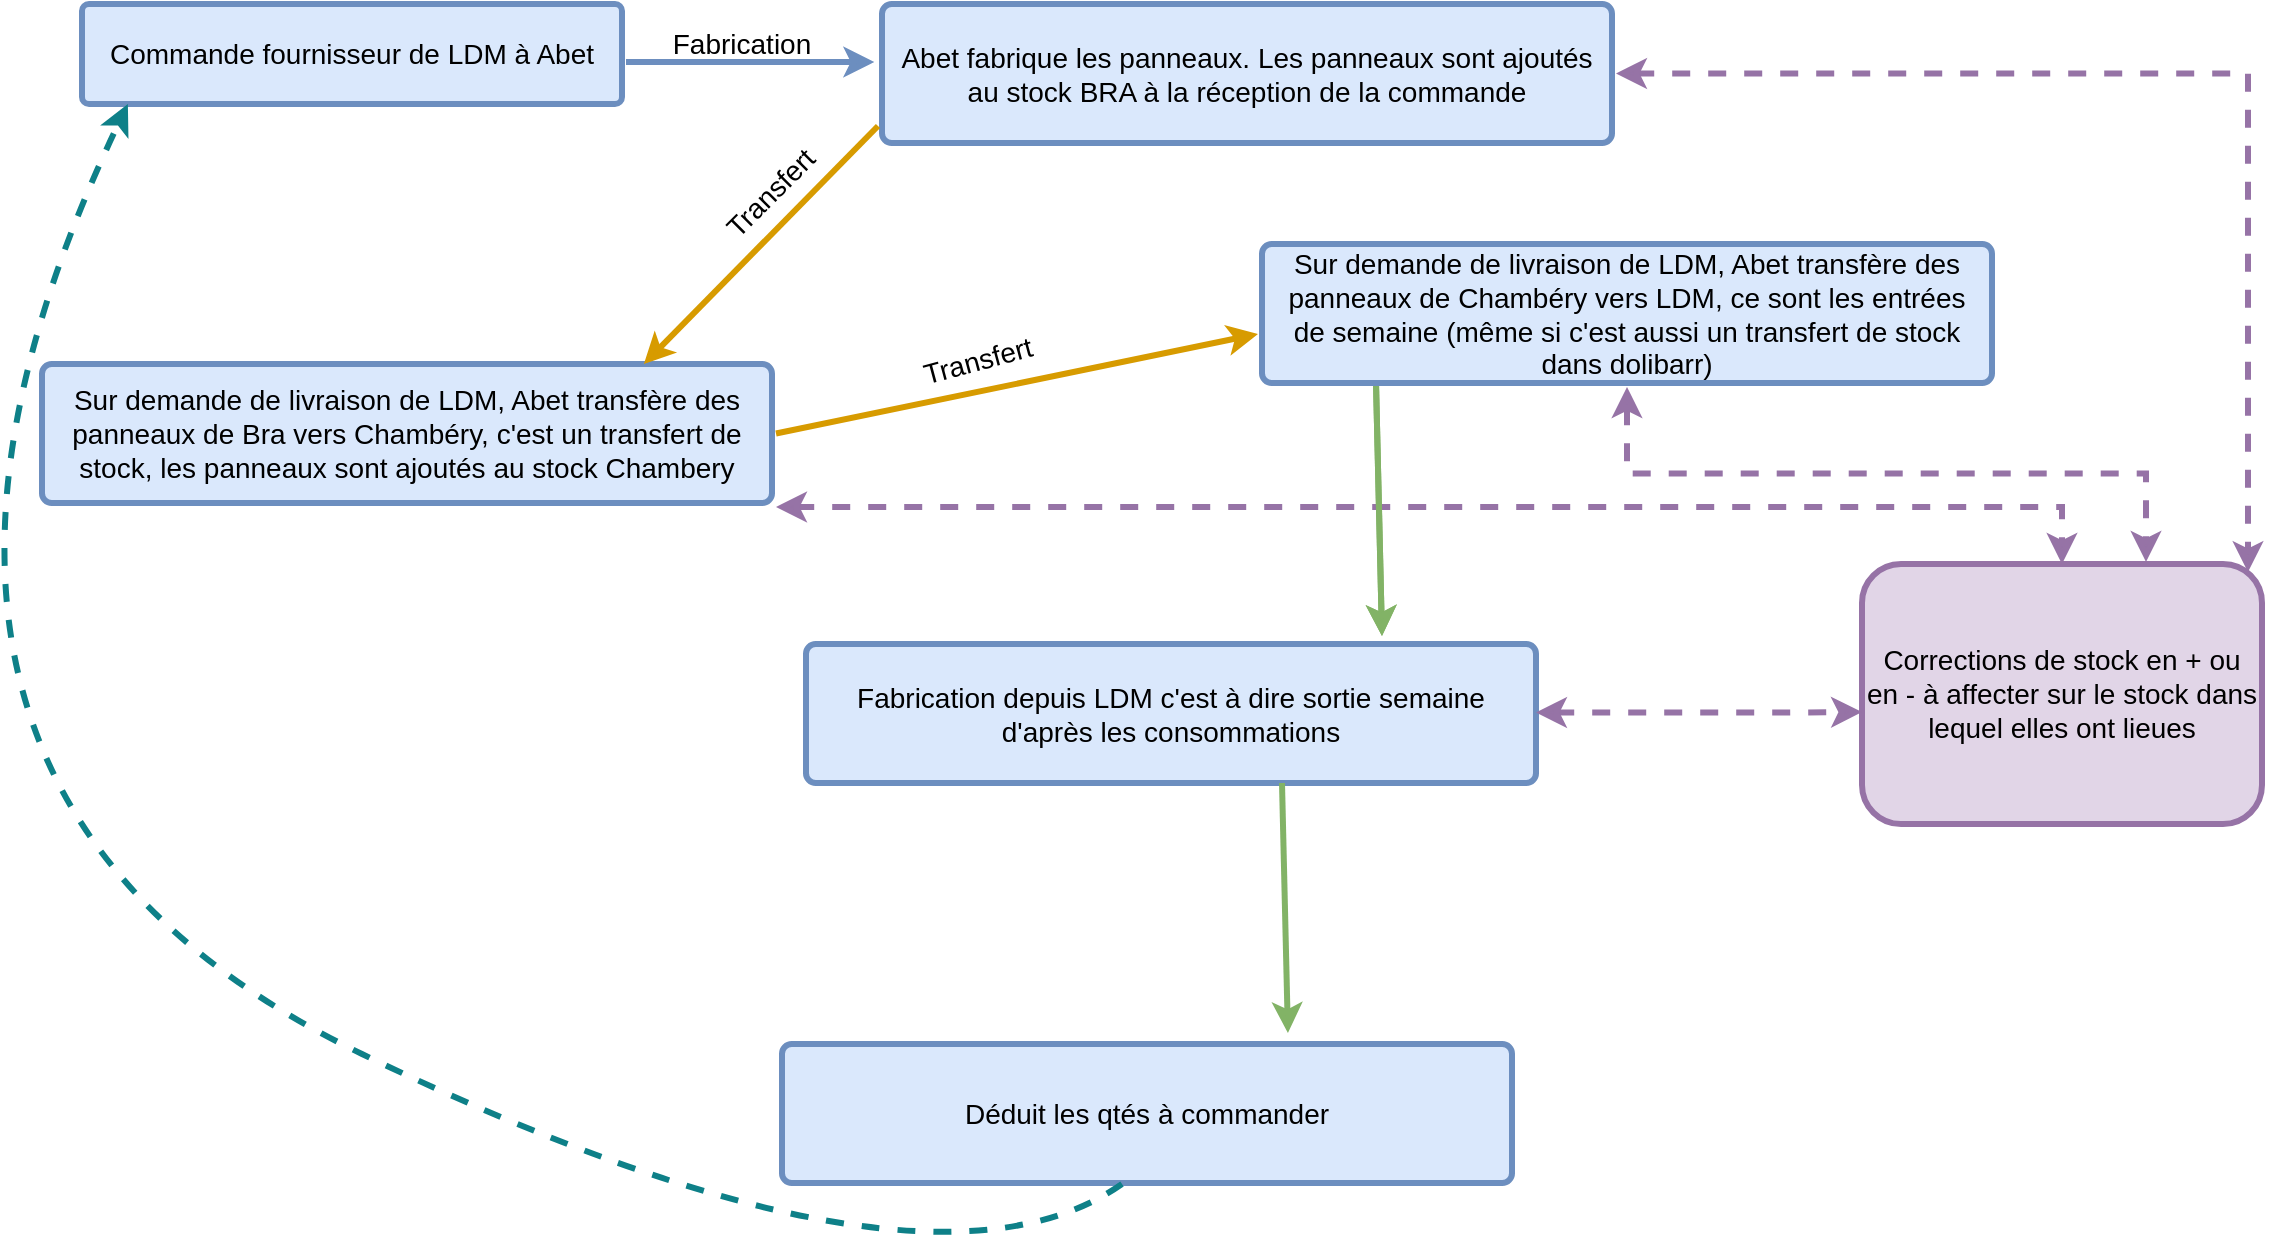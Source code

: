 <mxfile version="13.6.5" type="github">
  <diagram id="6a731a19-8d31-9384-78a2-239565b7b9f0" name="Page-1">
    <mxGraphModel dx="1422" dy="744" grid="1" gridSize="10" guides="1" tooltips="1" connect="1" arrows="1" fold="1" page="1" pageScale="1" pageWidth="1169" pageHeight="827" background="#ffffff" math="0" shadow="0">
      <root>
        <mxCell id="0" />
        <mxCell id="1" parent="0" />
        <mxCell id="Wn7-gFN3Ixt-Qx52Awr8-1805" style="edgeStyle=orthogonalEdgeStyle;rounded=0;orthogonalLoop=1;jettySize=auto;html=1;entryX=0.965;entryY=0.031;entryDx=0;entryDy=0;entryPerimeter=0;startArrow=classic;startFill=1;endArrow=classic;endFill=1;strokeWidth=3;fontSize=14;fillColor=#e1d5e7;strokeColor=#9673a6;dashed=1;" edge="1" parent="1" source="1764" target="Wn7-gFN3Ixt-Qx52Awr8-1792">
          <mxGeometry relative="1" as="geometry" />
        </mxCell>
        <mxCell id="1764" value="Abet fabrique les panneaux. Les panneaux sont ajoutés au stock BRA à la réception de la commande" style="rounded=1;whiteSpace=wrap;html=1;shadow=0;labelBackgroundColor=none;strokeColor=#6c8ebf;strokeWidth=3;fontFamily=Helvetica;fontSize=14;align=center;spacing=5;arcSize=7;perimeterSpacing=2;fillColor=#dae8fc;sketch=0;" parent="1" vertex="1">
          <mxGeometry x="440" y="40" width="365" height="69.5" as="geometry" />
        </mxCell>
        <mxCell id="1767" value="Commande fournisseur de LDM à Abet" style="rounded=1;whiteSpace=wrap;html=1;shadow=0;labelBackgroundColor=none;strokeColor=#6c8ebf;strokeWidth=3;fontFamily=Helvetica;fontSize=14;align=center;spacing=5;arcSize=7;perimeterSpacing=2;fillColor=#dae8fc;" parent="1" vertex="1">
          <mxGeometry x="40" y="40" width="270" height="50" as="geometry" />
        </mxCell>
        <mxCell id="1768" value="" style="edgeStyle=none;rounded=0;jumpStyle=none;html=1;shadow=0;labelBackgroundColor=none;startArrow=none;startFill=0;endArrow=classic;endFill=1;jettySize=auto;orthogonalLoop=1;strokeColor=#F08705;strokeWidth=3;fontFamily=Helvetica;fontSize=14;fontColor=#FFFFFF;spacing=5;entryX=0.5;entryY=1;entryDx=0;entryDy=0;" parent="1" source="1764" target="1764" edge="1">
          <mxGeometry relative="1" as="geometry" />
        </mxCell>
        <mxCell id="Wn7-gFN3Ixt-Qx52Awr8-1779" value="" style="endArrow=classic;html=1;entryX=-0.005;entryY=0.422;entryDx=0;entryDy=0;entryPerimeter=0;fillColor=#dae8fc;strokeColor=#6c8ebf;strokeWidth=3;" edge="1" parent="1" target="1764">
          <mxGeometry width="50" height="50" relative="1" as="geometry">
            <mxPoint x="312" y="69" as="sourcePoint" />
            <mxPoint x="560" y="150" as="targetPoint" />
          </mxGeometry>
        </mxCell>
        <mxCell id="Wn7-gFN3Ixt-Qx52Awr8-1807" style="edgeStyle=orthogonalEdgeStyle;rounded=0;orthogonalLoop=1;jettySize=auto;html=1;startArrow=classic;startFill=1;endArrow=classic;endFill=1;strokeWidth=3;fontSize=14;fillColor=#e1d5e7;strokeColor=#9673a6;exitX=1;exitY=1;exitDx=0;exitDy=0;dashed=1;" edge="1" parent="1" source="Wn7-gFN3Ixt-Qx52Awr8-1781" target="Wn7-gFN3Ixt-Qx52Awr8-1792">
          <mxGeometry relative="1" as="geometry">
            <mxPoint x="380" y="350" as="sourcePoint" />
          </mxGeometry>
        </mxCell>
        <mxCell id="Wn7-gFN3Ixt-Qx52Awr8-1781" value="Sur demande de livraison de LDM, Abet transfère des panneaux de Bra vers Chambéry, c&#39;est un transfert de stock, les panneaux sont ajoutés au stock Chambery" style="rounded=1;whiteSpace=wrap;html=1;shadow=0;labelBackgroundColor=none;strokeColor=#6c8ebf;strokeWidth=3;fontFamily=Helvetica;fontSize=14;align=center;spacing=5;arcSize=7;perimeterSpacing=2;fillColor=#dae8fc;" vertex="1" parent="1">
          <mxGeometry x="20" y="220" width="365" height="69.5" as="geometry" />
        </mxCell>
        <mxCell id="Wn7-gFN3Ixt-Qx52Awr8-1782" value="" style="endArrow=none;html=1;fillColor=#ffe6cc;strokeColor=#d79b00;strokeWidth=3;exitX=0.821;exitY=0.027;exitDx=0;exitDy=0;exitPerimeter=0;endFill=0;startArrow=classic;startFill=1;entryX=0;entryY=0.857;entryDx=0;entryDy=0;entryPerimeter=0;" edge="1" parent="1" source="Wn7-gFN3Ixt-Qx52Awr8-1781" target="1764">
          <mxGeometry width="50" height="50" relative="1" as="geometry">
            <mxPoint x="480" y="170" as="sourcePoint" />
            <mxPoint x="500" y="110" as="targetPoint" />
          </mxGeometry>
        </mxCell>
        <mxCell id="Wn7-gFN3Ixt-Qx52Awr8-1806" style="edgeStyle=orthogonalEdgeStyle;rounded=0;orthogonalLoop=1;jettySize=auto;html=1;entryX=0.71;entryY=-0.008;entryDx=0;entryDy=0;entryPerimeter=0;startArrow=classic;startFill=1;endArrow=classic;endFill=1;strokeWidth=3;fontSize=14;fillColor=#e1d5e7;strokeColor=#9673a6;dashed=1;" edge="1" parent="1" source="Wn7-gFN3Ixt-Qx52Awr8-1783" target="Wn7-gFN3Ixt-Qx52Awr8-1792">
          <mxGeometry relative="1" as="geometry" />
        </mxCell>
        <mxCell id="Wn7-gFN3Ixt-Qx52Awr8-1783" value="Sur demande de livraison de LDM, Abet transfère des panneaux de Chambéry vers LDM, ce sont les entrées de semaine (même si c&#39;est aussi un transfert de stock dans dolibarr)" style="rounded=1;whiteSpace=wrap;html=1;shadow=0;labelBackgroundColor=none;strokeColor=#6c8ebf;strokeWidth=3;fontFamily=Helvetica;fontSize=14;align=center;spacing=5;arcSize=7;perimeterSpacing=2;fillColor=#dae8fc;" vertex="1" parent="1">
          <mxGeometry x="630" y="160" width="365" height="69.5" as="geometry" />
        </mxCell>
        <mxCell id="Wn7-gFN3Ixt-Qx52Awr8-1784" value="" style="endArrow=classic;html=1;entryX=0;entryY=0.639;entryDx=0;entryDy=0;entryPerimeter=0;fillColor=#ffe6cc;strokeColor=#d79b00;strokeWidth=3;exitX=1;exitY=0.5;exitDx=0;exitDy=0;" edge="1" parent="1" source="Wn7-gFN3Ixt-Qx52Awr8-1781" target="Wn7-gFN3Ixt-Qx52Awr8-1783">
          <mxGeometry width="50" height="50" relative="1" as="geometry">
            <mxPoint x="405" y="204.25" as="sourcePoint" />
            <mxPoint x="529.155" y="204.267" as="targetPoint" />
          </mxGeometry>
        </mxCell>
        <mxCell id="Wn7-gFN3Ixt-Qx52Awr8-1786" value="&lt;div&gt;Transfert&lt;/div&gt;&lt;div&gt;&lt;br&gt;&lt;/div&gt;" style="text;html=1;strokeColor=none;fillColor=none;align=center;verticalAlign=middle;whiteSpace=wrap;rounded=0;shadow=0;fontSize=14;rotation=-15;" vertex="1" parent="1">
          <mxGeometry x="470" y="215.5" width="40" height="20" as="geometry" />
        </mxCell>
        <mxCell id="Wn7-gFN3Ixt-Qx52Awr8-1788" value="Fabrication" style="text;html=1;strokeColor=none;fillColor=none;align=center;verticalAlign=middle;whiteSpace=wrap;rounded=0;shadow=0;fontSize=14;" vertex="1" parent="1">
          <mxGeometry x="350" y="50" width="40" height="20" as="geometry" />
        </mxCell>
        <mxCell id="Wn7-gFN3Ixt-Qx52Awr8-1789" value="&lt;div&gt;Transfert&lt;/div&gt;&lt;div&gt;&lt;br&gt;&lt;/div&gt;" style="text;html=1;strokeColor=none;fillColor=none;align=center;verticalAlign=middle;whiteSpace=wrap;rounded=0;shadow=0;fontSize=14;rotation=-45;" vertex="1" parent="1">
          <mxGeometry x="370" y="130" width="40" height="20" as="geometry" />
        </mxCell>
        <mxCell id="Wn7-gFN3Ixt-Qx52Awr8-1792" value="Corrections de stock en + ou en - à affecter sur le stock dans lequel elles ont lieues" style="rounded=1;whiteSpace=wrap;html=1;shadow=0;sketch=0;strokeColor=#9673a6;strokeWidth=3;fillColor=#e1d5e7;fontSize=14;" vertex="1" parent="1">
          <mxGeometry x="930" y="320" width="200" height="130" as="geometry" />
        </mxCell>
        <mxCell id="Wn7-gFN3Ixt-Qx52Awr8-1808" value="Fabrication depuis LDM c&#39;est à dire sortie semaine d&#39;après les consommations" style="rounded=1;whiteSpace=wrap;html=1;shadow=0;labelBackgroundColor=none;strokeColor=#6c8ebf;strokeWidth=3;fontFamily=Helvetica;fontSize=14;align=center;spacing=5;arcSize=7;perimeterSpacing=2;fillColor=#dae8fc;" vertex="1" parent="1">
          <mxGeometry x="402" y="360" width="365" height="69.5" as="geometry" />
        </mxCell>
        <mxCell id="Wn7-gFN3Ixt-Qx52Awr8-1809" style="edgeStyle=orthogonalEdgeStyle;rounded=0;orthogonalLoop=1;jettySize=auto;html=1;startArrow=classic;startFill=1;endArrow=classic;endFill=1;strokeWidth=3;fontSize=14;fillColor=#e1d5e7;strokeColor=#9673a6;exitX=1;exitY=1;exitDx=0;exitDy=0;dashed=1;" edge="1" parent="1">
          <mxGeometry relative="1" as="geometry">
            <mxPoint x="767" y="394.25" as="sourcePoint" />
            <mxPoint x="930" y="394" as="targetPoint" />
            <Array as="points">
              <mxPoint x="890" y="394" />
              <mxPoint x="890" y="394" />
            </Array>
          </mxGeometry>
        </mxCell>
        <mxCell id="Wn7-gFN3Ixt-Qx52Awr8-1810" value="" style="endArrow=none;html=1;strokeWidth=3;fontSize=14;fillColor=#d5e8d4;strokeColor=#82b366;entryX=0.16;entryY=0.993;entryDx=0;entryDy=0;entryPerimeter=0;startArrow=classic;startFill=1;endFill=0;" edge="1" parent="1" target="Wn7-gFN3Ixt-Qx52Awr8-1783">
          <mxGeometry width="50" height="50" relative="1" as="geometry">
            <mxPoint x="690" y="356" as="sourcePoint" />
            <mxPoint x="700" y="229.5" as="targetPoint" />
          </mxGeometry>
        </mxCell>
        <mxCell id="Wn7-gFN3Ixt-Qx52Awr8-1811" value="Déduit les qtés à commander" style="rounded=1;whiteSpace=wrap;html=1;shadow=0;labelBackgroundColor=none;strokeColor=#6c8ebf;strokeWidth=3;fontFamily=Helvetica;fontSize=14;align=center;spacing=5;arcSize=7;perimeterSpacing=2;fillColor=#dae8fc;" vertex="1" parent="1">
          <mxGeometry x="390" y="560" width="365" height="69.5" as="geometry" />
        </mxCell>
        <mxCell id="Wn7-gFN3Ixt-Qx52Awr8-1812" value="" style="endArrow=none;html=1;strokeWidth=3;fontSize=14;fillColor=#d5e8d4;strokeColor=#82b366;entryX=0.16;entryY=0.993;entryDx=0;entryDy=0;entryPerimeter=0;startArrow=classic;startFill=1;endFill=0;" edge="1" parent="1">
          <mxGeometry width="50" height="50" relative="1" as="geometry">
            <mxPoint x="690" y="356" as="sourcePoint" />
            <mxPoint x="687.04" y="230.986" as="targetPoint" />
          </mxGeometry>
        </mxCell>
        <mxCell id="Wn7-gFN3Ixt-Qx52Awr8-1813" value="" style="endArrow=none;html=1;strokeWidth=3;fontSize=14;fillColor=#d5e8d4;strokeColor=#82b366;entryX=0.16;entryY=0.993;entryDx=0;entryDy=0;entryPerimeter=0;startArrow=classic;startFill=1;endFill=0;" edge="1" parent="1">
          <mxGeometry width="50" height="50" relative="1" as="geometry">
            <mxPoint x="642.96" y="554.51" as="sourcePoint" />
            <mxPoint x="640" y="429.495" as="targetPoint" />
          </mxGeometry>
        </mxCell>
        <mxCell id="Wn7-gFN3Ixt-Qx52Awr8-1814" value="" style="curved=1;endArrow=classic;html=1;dashed=1;strokeWidth=3;fontSize=14;entryX=0.091;entryY=0.963;entryDx=0;entryDy=0;entryPerimeter=0;fillColor=#b0e3e6;strokeColor=#0e8088;" edge="1" parent="1" target="1767">
          <mxGeometry width="50" height="50" relative="1" as="geometry">
            <mxPoint x="560" y="630" as="sourcePoint" />
            <mxPoint x="560" y="300" as="targetPoint" />
            <Array as="points">
              <mxPoint x="460" y="700" />
              <mxPoint x="-100" y="430" />
            </Array>
          </mxGeometry>
        </mxCell>
      </root>
    </mxGraphModel>
  </diagram>
</mxfile>
